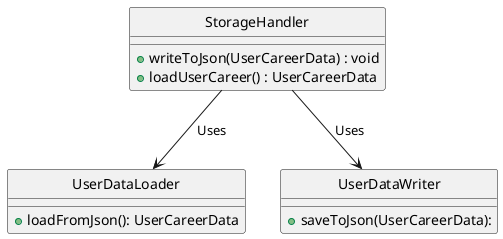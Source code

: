 @startuml
'https://plantuml.com/class-diagram

hide circle
class StorageHandler{
+ writeToJson(UserCareerData) : void
+ loadUserCareer() : UserCareerData
}

class UserDataLoader{
+ loadFromJson(): UserCareerData
}

class UserDataWriter{
+ saveToJson(UserCareerData):
}

StorageHandler --> UserDataWriter : Uses
StorageHandler --> UserDataLoader : Uses


@enduml